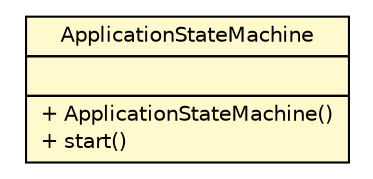 #!/usr/local/bin/dot
#
# Class diagram 
# Generated by UMLGraph version 5.1 (http://www.umlgraph.org/)
#

digraph G {
	edge [fontname="Helvetica",fontsize=10,labelfontname="Helvetica",labelfontsize=10];
	node [fontname="Helvetica",fontsize=10,shape=plaintext];
	nodesep=0.25;
	ranksep=0.5;
	// com.connectlife.coreserver.ApplicationStateMachine
	c924 [label=<<table title="com.connectlife.coreserver.ApplicationStateMachine" border="0" cellborder="1" cellspacing="0" cellpadding="2" port="p" bgcolor="lemonChiffon" href="./ApplicationStateMachine.html">
		<tr><td><table border="0" cellspacing="0" cellpadding="1">
<tr><td align="center" balign="center"> ApplicationStateMachine </td></tr>
		</table></td></tr>
		<tr><td><table border="0" cellspacing="0" cellpadding="1">
<tr><td align="left" balign="left">  </td></tr>
		</table></td></tr>
		<tr><td><table border="0" cellspacing="0" cellpadding="1">
<tr><td align="left" balign="left"> + ApplicationStateMachine() </td></tr>
<tr><td align="left" balign="left"> + start() </td></tr>
		</table></td></tr>
		</table>>, fontname="Helvetica", fontcolor="black", fontsize=10.0];
}

